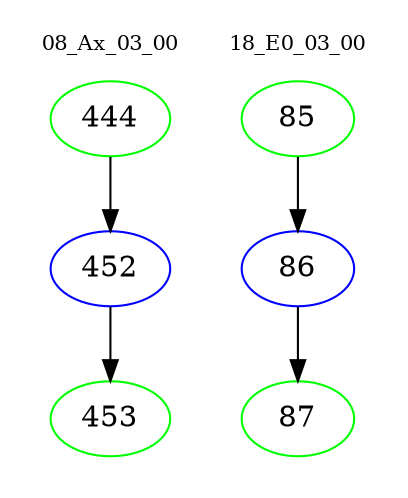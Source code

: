 digraph{
subgraph cluster_0 {
color = white
label = "08_Ax_03_00";
fontsize=10;
T0_444 [label="444", color="green"]
T0_444 -> T0_452 [color="black"]
T0_452 [label="452", color="blue"]
T0_452 -> T0_453 [color="black"]
T0_453 [label="453", color="green"]
}
subgraph cluster_1 {
color = white
label = "18_E0_03_00";
fontsize=10;
T1_85 [label="85", color="green"]
T1_85 -> T1_86 [color="black"]
T1_86 [label="86", color="blue"]
T1_86 -> T1_87 [color="black"]
T1_87 [label="87", color="green"]
}
}
